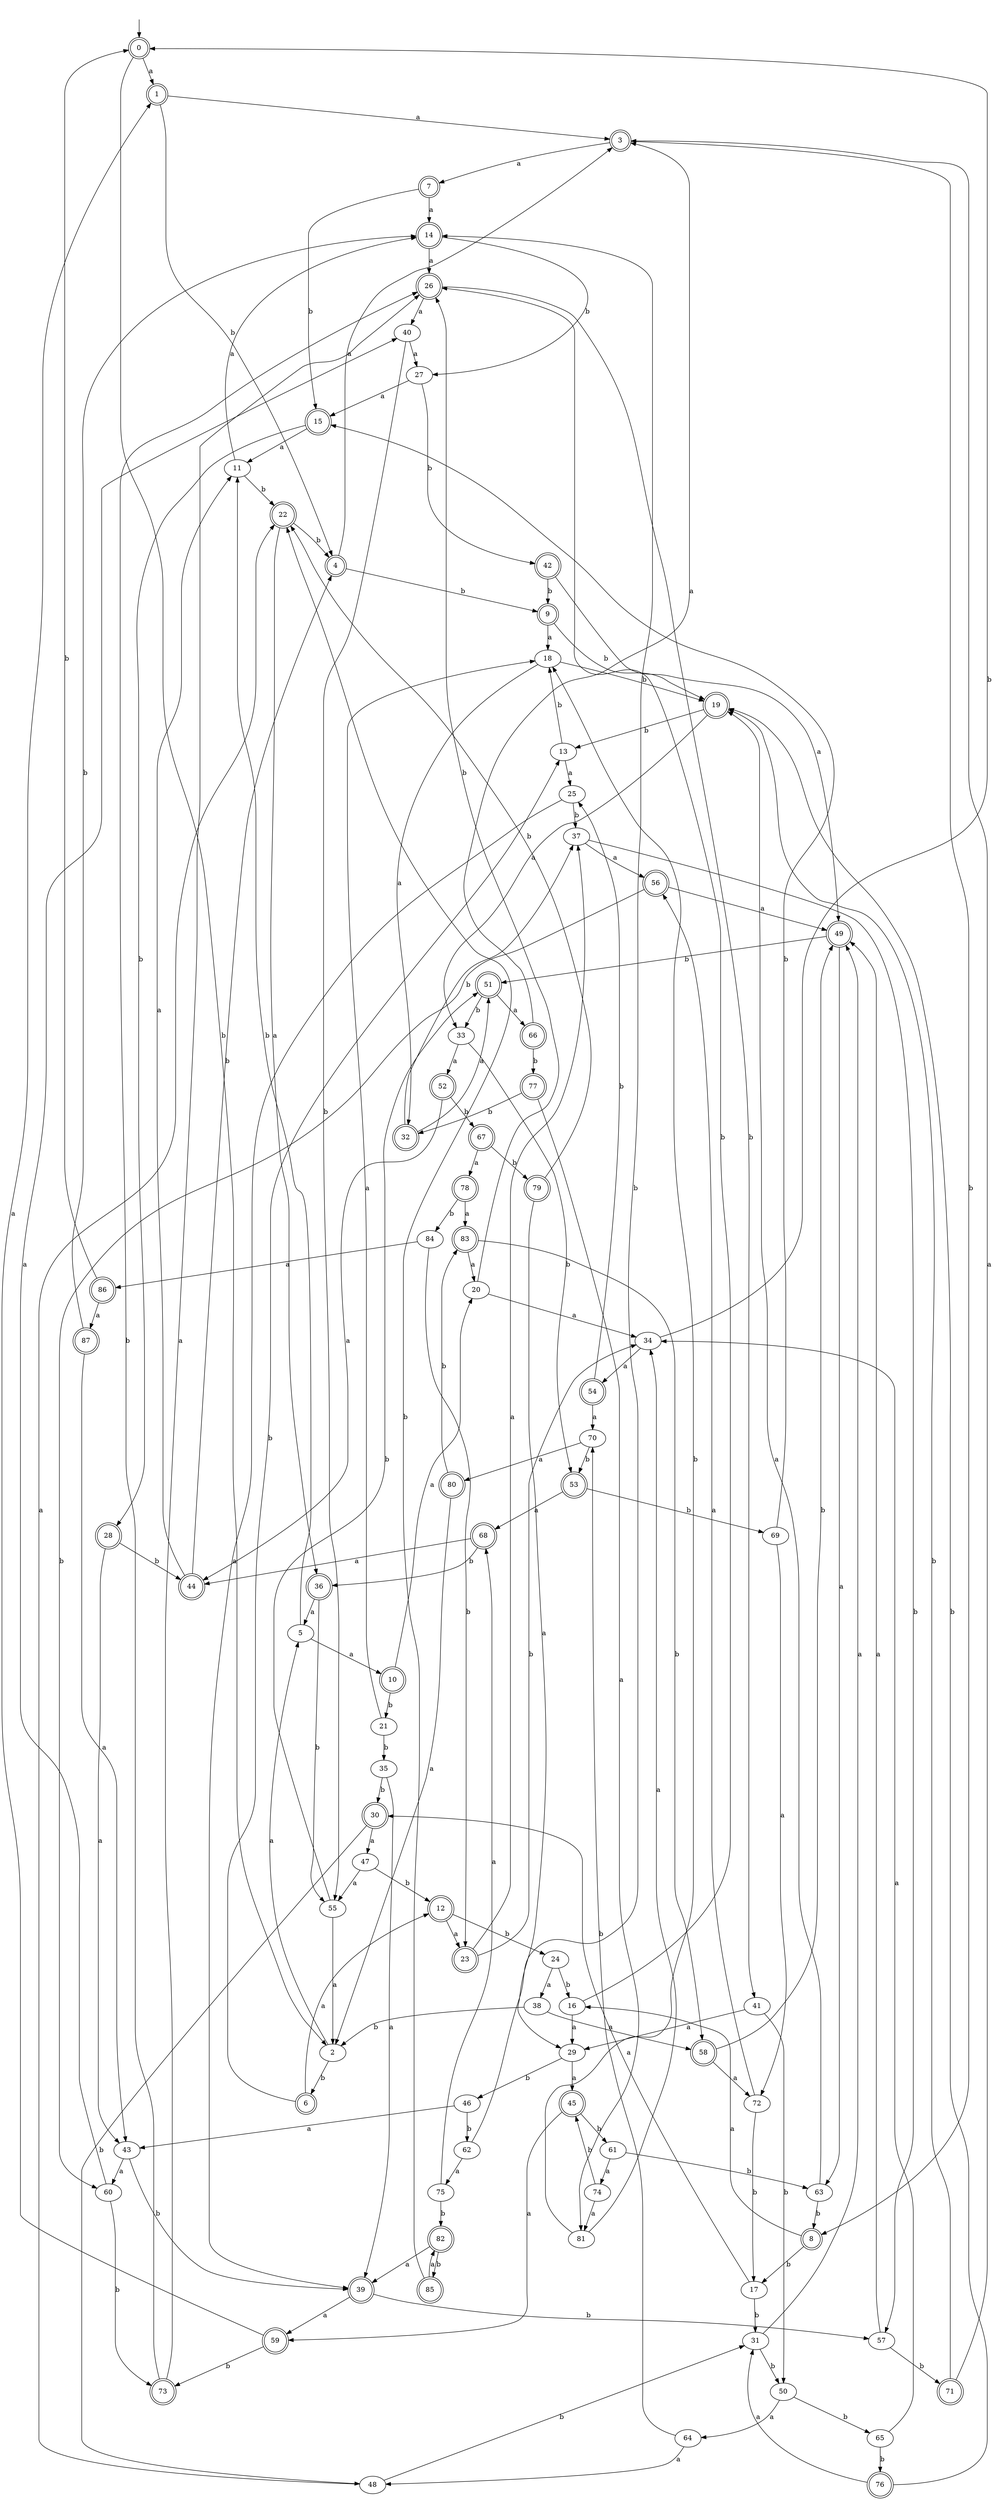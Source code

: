 digraph RandomDFA {
  __start0 [label="", shape=none];
  __start0 -> 0 [label=""];
  0 [shape=circle] [shape=doublecircle]
  0 -> 1 [label="a"]
  0 -> 2 [label="b"]
  1 [shape=doublecircle]
  1 -> 3 [label="a"]
  1 -> 4 [label="b"]
  2
  2 -> 5 [label="a"]
  2 -> 6 [label="b"]
  3 [shape=doublecircle]
  3 -> 7 [label="a"]
  3 -> 8 [label="b"]
  4 [shape=doublecircle]
  4 -> 3 [label="a"]
  4 -> 9 [label="b"]
  5
  5 -> 10 [label="a"]
  5 -> 11 [label="b"]
  6 [shape=doublecircle]
  6 -> 12 [label="a"]
  6 -> 13 [label="b"]
  7 [shape=doublecircle]
  7 -> 14 [label="a"]
  7 -> 15 [label="b"]
  8 [shape=doublecircle]
  8 -> 16 [label="a"]
  8 -> 17 [label="b"]
  9 [shape=doublecircle]
  9 -> 18 [label="a"]
  9 -> 19 [label="b"]
  10 [shape=doublecircle]
  10 -> 20 [label="a"]
  10 -> 21 [label="b"]
  11
  11 -> 14 [label="a"]
  11 -> 22 [label="b"]
  12 [shape=doublecircle]
  12 -> 23 [label="a"]
  12 -> 24 [label="b"]
  13
  13 -> 25 [label="a"]
  13 -> 18 [label="b"]
  14 [shape=doublecircle]
  14 -> 26 [label="a"]
  14 -> 27 [label="b"]
  15 [shape=doublecircle]
  15 -> 11 [label="a"]
  15 -> 28 [label="b"]
  16
  16 -> 29 [label="a"]
  16 -> 26 [label="b"]
  17
  17 -> 30 [label="a"]
  17 -> 31 [label="b"]
  18
  18 -> 32 [label="a"]
  18 -> 19 [label="b"]
  19 [shape=doublecircle]
  19 -> 33 [label="a"]
  19 -> 13 [label="b"]
  20
  20 -> 34 [label="a"]
  20 -> 26 [label="b"]
  21
  21 -> 18 [label="a"]
  21 -> 35 [label="b"]
  22 [shape=doublecircle]
  22 -> 36 [label="a"]
  22 -> 4 [label="b"]
  23 [shape=doublecircle]
  23 -> 37 [label="a"]
  23 -> 34 [label="b"]
  24
  24 -> 38 [label="a"]
  24 -> 16 [label="b"]
  25
  25 -> 39 [label="a"]
  25 -> 37 [label="b"]
  26 [shape=doublecircle]
  26 -> 40 [label="a"]
  26 -> 41 [label="b"]
  27
  27 -> 15 [label="a"]
  27 -> 42 [label="b"]
  28 [shape=doublecircle]
  28 -> 43 [label="a"]
  28 -> 44 [label="b"]
  29
  29 -> 45 [label="a"]
  29 -> 46 [label="b"]
  30 [shape=doublecircle]
  30 -> 47 [label="a"]
  30 -> 48 [label="b"]
  31
  31 -> 49 [label="a"]
  31 -> 50 [label="b"]
  32 [shape=doublecircle]
  32 -> 51 [label="a"]
  32 -> 37 [label="b"]
  33
  33 -> 52 [label="a"]
  33 -> 53 [label="b"]
  34
  34 -> 54 [label="a"]
  34 -> 0 [label="b"]
  35
  35 -> 39 [label="a"]
  35 -> 30 [label="b"]
  36 [shape=doublecircle]
  36 -> 5 [label="a"]
  36 -> 55 [label="b"]
  37
  37 -> 56 [label="a"]
  37 -> 57 [label="b"]
  38
  38 -> 58 [label="a"]
  38 -> 2 [label="b"]
  39 [shape=doublecircle]
  39 -> 59 [label="a"]
  39 -> 57 [label="b"]
  40
  40 -> 27 [label="a"]
  40 -> 55 [label="b"]
  41
  41 -> 29 [label="a"]
  41 -> 50 [label="b"]
  42 [shape=doublecircle]
  42 -> 49 [label="a"]
  42 -> 9 [label="b"]
  43
  43 -> 60 [label="a"]
  43 -> 39 [label="b"]
  44 [shape=doublecircle]
  44 -> 11 [label="a"]
  44 -> 4 [label="b"]
  45 [shape=doublecircle]
  45 -> 59 [label="a"]
  45 -> 61 [label="b"]
  46
  46 -> 43 [label="a"]
  46 -> 62 [label="b"]
  47
  47 -> 55 [label="a"]
  47 -> 12 [label="b"]
  48
  48 -> 22 [label="a"]
  48 -> 31 [label="b"]
  49 [shape=doublecircle]
  49 -> 63 [label="a"]
  49 -> 51 [label="b"]
  50
  50 -> 64 [label="a"]
  50 -> 65 [label="b"]
  51 [shape=doublecircle]
  51 -> 66 [label="a"]
  51 -> 33 [label="b"]
  52 [shape=doublecircle]
  52 -> 44 [label="a"]
  52 -> 67 [label="b"]
  53 [shape=doublecircle]
  53 -> 68 [label="a"]
  53 -> 69 [label="b"]
  54 [shape=doublecircle]
  54 -> 70 [label="a"]
  54 -> 25 [label="b"]
  55
  55 -> 2 [label="a"]
  55 -> 51 [label="b"]
  56 [shape=doublecircle]
  56 -> 49 [label="a"]
  56 -> 60 [label="b"]
  57
  57 -> 49 [label="a"]
  57 -> 71 [label="b"]
  58 [shape=doublecircle]
  58 -> 72 [label="a"]
  58 -> 49 [label="b"]
  59 [shape=doublecircle]
  59 -> 1 [label="a"]
  59 -> 73 [label="b"]
  60
  60 -> 40 [label="a"]
  60 -> 73 [label="b"]
  61
  61 -> 74 [label="a"]
  61 -> 63 [label="b"]
  62
  62 -> 75 [label="a"]
  62 -> 14 [label="b"]
  63
  63 -> 19 [label="a"]
  63 -> 8 [label="b"]
  64
  64 -> 48 [label="a"]
  64 -> 70 [label="b"]
  65
  65 -> 34 [label="a"]
  65 -> 76 [label="b"]
  66 [shape=doublecircle]
  66 -> 3 [label="a"]
  66 -> 77 [label="b"]
  67 [shape=doublecircle]
  67 -> 78 [label="a"]
  67 -> 79 [label="b"]
  68 [shape=doublecircle]
  68 -> 44 [label="a"]
  68 -> 36 [label="b"]
  69
  69 -> 72 [label="a"]
  69 -> 15 [label="b"]
  70
  70 -> 80 [label="a"]
  70 -> 53 [label="b"]
  71 [shape=doublecircle]
  71 -> 3 [label="a"]
  71 -> 19 [label="b"]
  72
  72 -> 56 [label="a"]
  72 -> 17 [label="b"]
  73 [shape=doublecircle]
  73 -> 26 [label="a"]
  73 -> 26 [label="b"]
  74
  74 -> 81 [label="a"]
  74 -> 45 [label="b"]
  75
  75 -> 68 [label="a"]
  75 -> 82 [label="b"]
  76 [shape=doublecircle]
  76 -> 31 [label="a"]
  76 -> 19 [label="b"]
  77 [shape=doublecircle]
  77 -> 81 [label="a"]
  77 -> 32 [label="b"]
  78 [shape=doublecircle]
  78 -> 83 [label="a"]
  78 -> 84 [label="b"]
  79 [shape=doublecircle]
  79 -> 29 [label="a"]
  79 -> 22 [label="b"]
  80 [shape=doublecircle]
  80 -> 2 [label="a"]
  80 -> 83 [label="b"]
  81
  81 -> 34 [label="a"]
  81 -> 18 [label="b"]
  82 [shape=doublecircle]
  82 -> 39 [label="a"]
  82 -> 85 [label="b"]
  83 [shape=doublecircle]
  83 -> 20 [label="a"]
  83 -> 58 [label="b"]
  84
  84 -> 86 [label="a"]
  84 -> 23 [label="b"]
  85 [shape=doublecircle]
  85 -> 82 [label="a"]
  85 -> 22 [label="b"]
  86 [shape=doublecircle]
  86 -> 87 [label="a"]
  86 -> 0 [label="b"]
  87 [shape=doublecircle]
  87 -> 43 [label="a"]
  87 -> 14 [label="b"]
}
